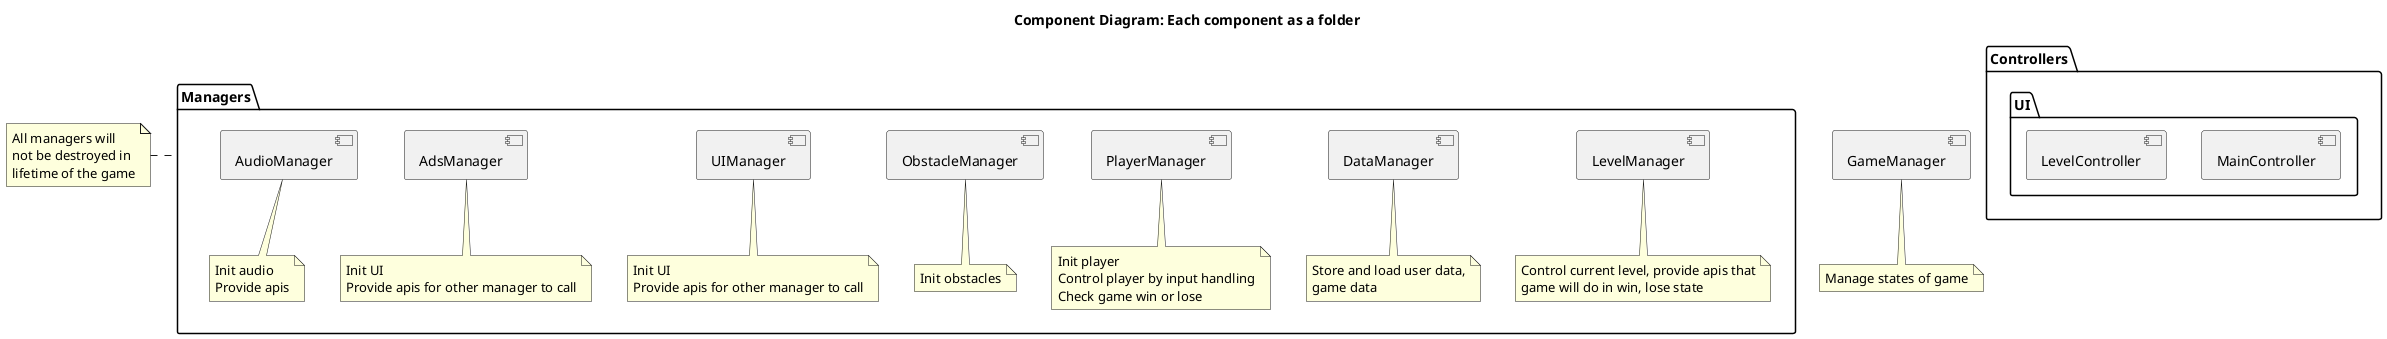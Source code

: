 @startuml
title Component Diagram: Each component as a folder
component GameManager
note bottom of GameManager
    Manage states of game
end note
package Managers {
    component LevelManager
    note bottom of LevelManager
        Control current level, provide apis that
        game will do in win, lose state
    end note
    component DataManager
    note bottom of DataManager
        Store and load user data,
        game data
    end note
    component PlayerManager
    note bottom of PlayerManager
        Init player
        Control player by input handling
        Check game win or lose
    end note
    component ObstacleManager
    note bottom of ObstacleManager
        Init obstacles
    end note
    component UIManager
    note bottom of UIManager
        Init UI
        Provide apis for other manager to call
    end note
    component AdsManager
    note bottom of AdsManager
        Init UI
        Provide apis for other manager to call
    end note
    component AudioManager
    note bottom of AudioManager
        Init audio
        Provide apis
    end note
}
note left of Managers
    All managers will 
    not be destroyed in 
    lifetime of the game
end note

package Controllers {
    package UI {
        component MainController
        component LevelController
    }
}
@enduml